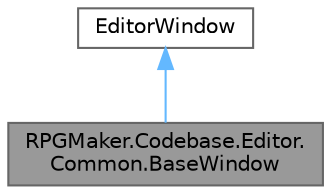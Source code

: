 digraph "RPGMaker.Codebase.Editor.Common.BaseWindow"
{
 // LATEX_PDF_SIZE
  bgcolor="transparent";
  edge [fontname=Helvetica,fontsize=10,labelfontname=Helvetica,labelfontsize=10];
  node [fontname=Helvetica,fontsize=10,shape=box,height=0.2,width=0.4];
  Node1 [id="Node000001",label="RPGMaker.Codebase.Editor.\lCommon.BaseWindow",height=0.2,width=0.4,color="gray40", fillcolor="grey60", style="filled", fontcolor="black",tooltip="😁 メニュー、ヒエラルキー、シーン、インスペクターウィンドウの基底抽象クラス."];
  Node2 -> Node1 [id="edge1_Node000001_Node000002",dir="back",color="steelblue1",style="solid",tooltip=" "];
  Node2 [id="Node000002",label="EditorWindow",height=0.2,width=0.4,color="gray40", fillcolor="white", style="filled",tooltip=" "];
}
